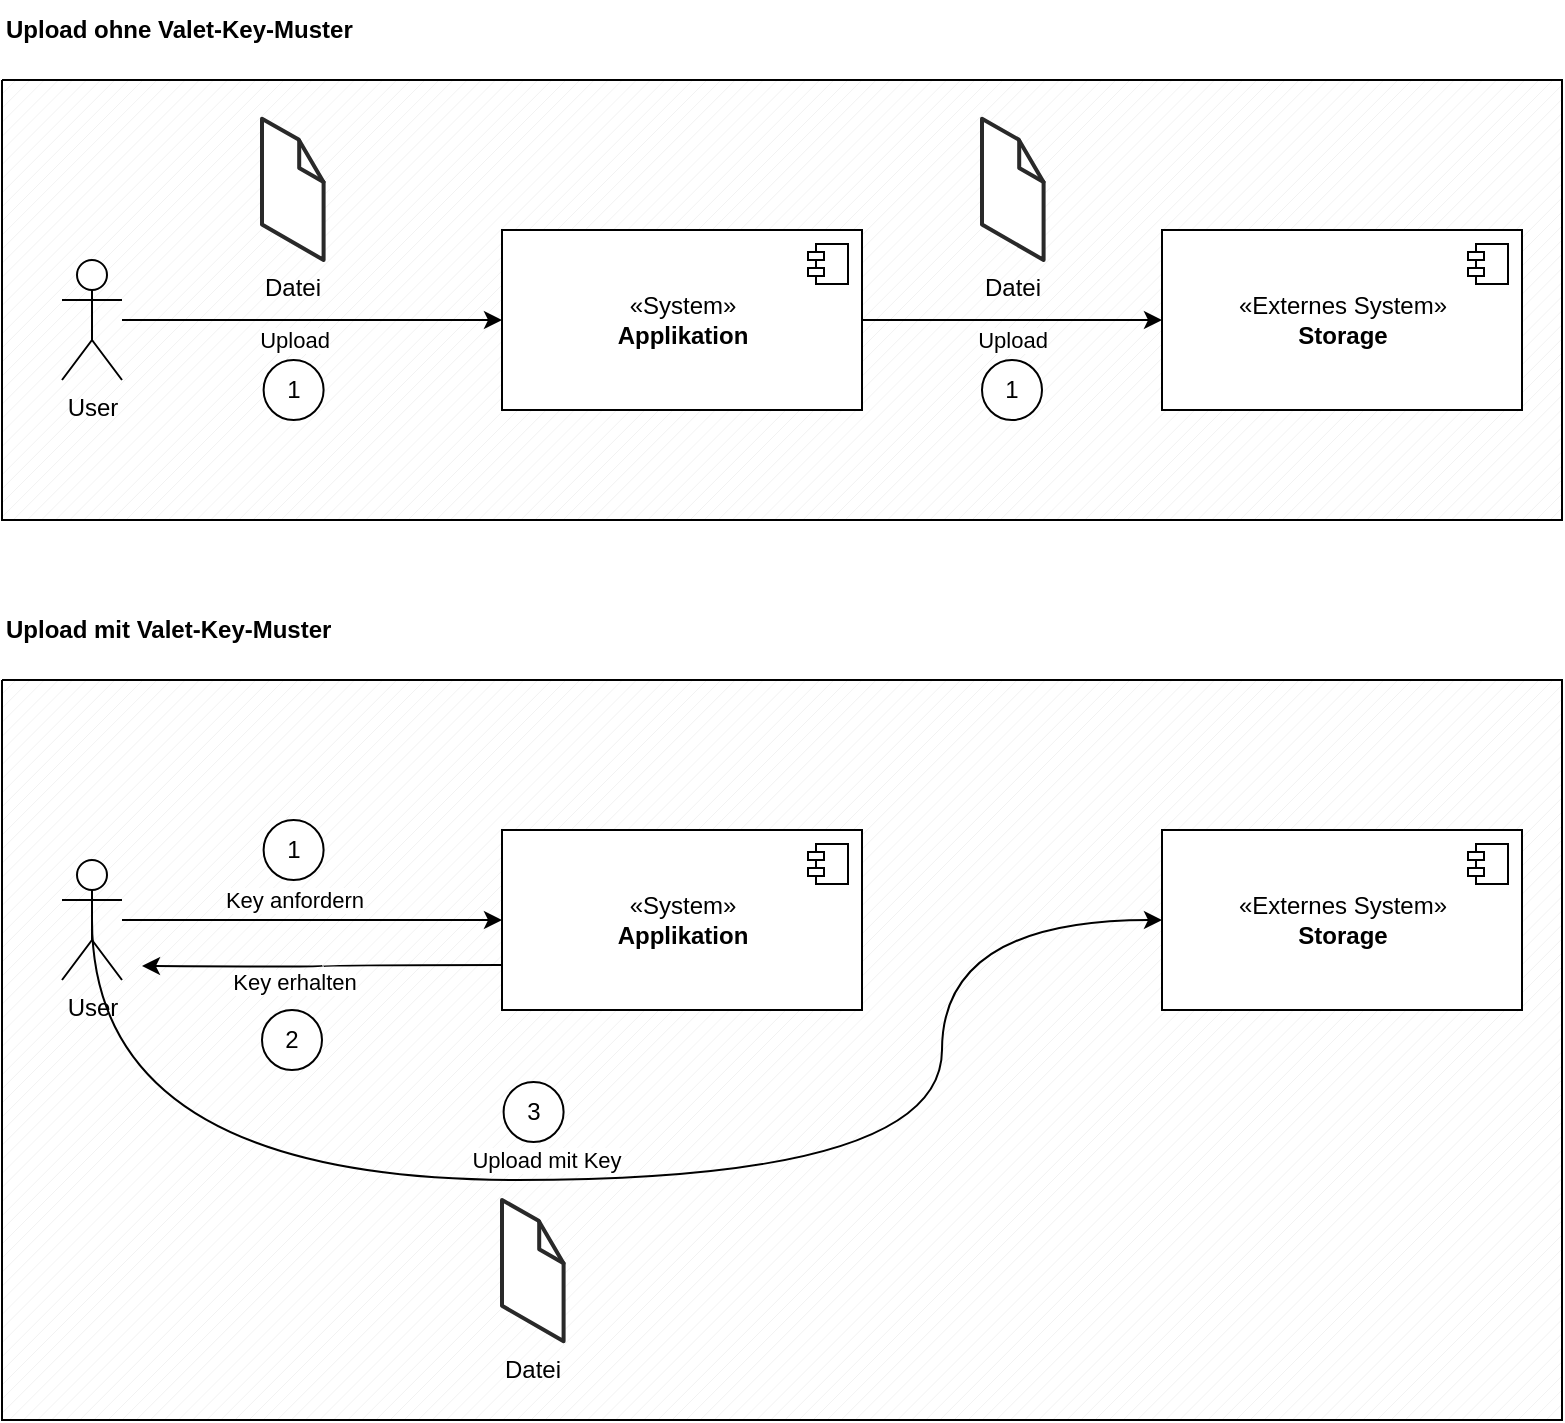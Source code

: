 <mxfile version="20.7.3" type="github">
  <diagram id="9fNUG1kYiO-ZahN_BbYV" name="Seite-1">
    <mxGraphModel dx="2266" dy="837" grid="1" gridSize="10" guides="1" tooltips="1" connect="1" arrows="1" fold="1" page="1" pageScale="1" pageWidth="827" pageHeight="1169" math="0" shadow="0">
      <root>
        <mxCell id="0" />
        <mxCell id="1" parent="0" />
        <mxCell id="gOGvkXnsRz0aLKvnI4ue-41" value="" style="verticalLabelPosition=bottom;verticalAlign=top;html=1;shape=mxgraph.basic.patternFillRect;fillStyle=diag;step=5;fillStrokeWidth=0.2;fillStrokeColor=#dddddd;" vertex="1" parent="1">
          <mxGeometry x="40" y="400" width="780" height="370" as="geometry" />
        </mxCell>
        <mxCell id="gOGvkXnsRz0aLKvnI4ue-13" value="" style="verticalLabelPosition=bottom;verticalAlign=top;html=1;shape=mxgraph.basic.patternFillRect;fillStyle=diag;step=5;fillStrokeWidth=0.2;fillStrokeColor=#dddddd;" vertex="1" parent="1">
          <mxGeometry x="40" y="100" width="780" height="220" as="geometry" />
        </mxCell>
        <mxCell id="gOGvkXnsRz0aLKvnI4ue-4" style="edgeStyle=orthogonalEdgeStyle;rounded=0;orthogonalLoop=1;jettySize=auto;html=1;entryX=0;entryY=0.5;entryDx=0;entryDy=0;" edge="1" parent="1" source="gOGvkXnsRz0aLKvnI4ue-1" target="gOGvkXnsRz0aLKvnI4ue-2">
          <mxGeometry relative="1" as="geometry" />
        </mxCell>
        <mxCell id="gOGvkXnsRz0aLKvnI4ue-5" value="Upload" style="edgeLabel;html=1;align=center;verticalAlign=middle;resizable=0;points=[];" vertex="1" connectable="0" parent="gOGvkXnsRz0aLKvnI4ue-4">
          <mxGeometry x="-0.202" y="-1" relative="1" as="geometry">
            <mxPoint x="10" y="9" as="offset" />
          </mxGeometry>
        </mxCell>
        <mxCell id="gOGvkXnsRz0aLKvnI4ue-1" value="User" style="shape=umlActor;verticalLabelPosition=bottom;verticalAlign=top;html=1;outlineConnect=0;" vertex="1" parent="1">
          <mxGeometry x="70" y="190" width="30" height="60" as="geometry" />
        </mxCell>
        <mxCell id="gOGvkXnsRz0aLKvnI4ue-10" value="" style="edgeStyle=orthogonalEdgeStyle;rounded=0;orthogonalLoop=1;jettySize=auto;html=1;endArrow=classic;endFill=1;" edge="1" parent="1" source="gOGvkXnsRz0aLKvnI4ue-2" target="gOGvkXnsRz0aLKvnI4ue-8">
          <mxGeometry relative="1" as="geometry" />
        </mxCell>
        <mxCell id="gOGvkXnsRz0aLKvnI4ue-37" value="Upload" style="edgeLabel;html=1;align=center;verticalAlign=middle;resizable=0;points=[];" vertex="1" connectable="0" parent="gOGvkXnsRz0aLKvnI4ue-10">
          <mxGeometry x="-0.36" y="-4" relative="1" as="geometry">
            <mxPoint x="27" y="6" as="offset" />
          </mxGeometry>
        </mxCell>
        <mxCell id="gOGvkXnsRz0aLKvnI4ue-2" value="«System»&lt;br&gt;&lt;b&gt;Applikation&lt;/b&gt;" style="html=1;dropTarget=0;" vertex="1" parent="1">
          <mxGeometry x="290" y="175" width="180" height="90" as="geometry" />
        </mxCell>
        <mxCell id="gOGvkXnsRz0aLKvnI4ue-3" value="" style="shape=module;jettyWidth=8;jettyHeight=4;" vertex="1" parent="gOGvkXnsRz0aLKvnI4ue-2">
          <mxGeometry x="1" width="20" height="20" relative="1" as="geometry">
            <mxPoint x="-27" y="7" as="offset" />
          </mxGeometry>
        </mxCell>
        <mxCell id="gOGvkXnsRz0aLKvnI4ue-6" value="Datei" style="verticalLabelPosition=bottom;html=1;verticalAlign=top;strokeWidth=1;align=center;outlineConnect=0;dashed=0;outlineConnect=0;shape=mxgraph.aws3d.file;aspect=fixed;strokeColor=#292929;" vertex="1" parent="1">
          <mxGeometry x="170" y="119.4" width="30.8" height="70.6" as="geometry" />
        </mxCell>
        <mxCell id="gOGvkXnsRz0aLKvnI4ue-8" value="«Externes System»&lt;br&gt;&lt;b&gt;Storage&lt;/b&gt;" style="html=1;dropTarget=0;" vertex="1" parent="1">
          <mxGeometry x="620" y="175" width="180" height="90" as="geometry" />
        </mxCell>
        <mxCell id="gOGvkXnsRz0aLKvnI4ue-9" value="" style="shape=module;jettyWidth=8;jettyHeight=4;" vertex="1" parent="gOGvkXnsRz0aLKvnI4ue-8">
          <mxGeometry x="1" width="20" height="20" relative="1" as="geometry">
            <mxPoint x="-27" y="7" as="offset" />
          </mxGeometry>
        </mxCell>
        <mxCell id="gOGvkXnsRz0aLKvnI4ue-11" value="Datei" style="verticalLabelPosition=bottom;html=1;verticalAlign=top;strokeWidth=1;align=center;outlineConnect=0;dashed=0;outlineConnect=0;shape=mxgraph.aws3d.file;aspect=fixed;strokeColor=#292929;" vertex="1" parent="1">
          <mxGeometry x="530" y="119.4" width="30.8" height="70.6" as="geometry" />
        </mxCell>
        <mxCell id="gOGvkXnsRz0aLKvnI4ue-12" value="Upload ohne Valet-Key-Muster" style="text;html=1;strokeColor=none;fillColor=none;align=left;verticalAlign=middle;whiteSpace=wrap;rounded=0;fontStyle=1" vertex="1" parent="1">
          <mxGeometry x="40" y="60" width="190" height="30" as="geometry" />
        </mxCell>
        <mxCell id="gOGvkXnsRz0aLKvnI4ue-14" value="1" style="ellipse;whiteSpace=wrap;html=1;aspect=fixed;" vertex="1" parent="1">
          <mxGeometry x="170.8" y="240" width="30" height="30" as="geometry" />
        </mxCell>
        <mxCell id="gOGvkXnsRz0aLKvnI4ue-20" style="edgeStyle=orthogonalEdgeStyle;rounded=0;orthogonalLoop=1;jettySize=auto;html=1;entryX=0;entryY=0.5;entryDx=0;entryDy=0;" edge="1" parent="1" source="gOGvkXnsRz0aLKvnI4ue-22" target="gOGvkXnsRz0aLKvnI4ue-24">
          <mxGeometry relative="1" as="geometry" />
        </mxCell>
        <mxCell id="gOGvkXnsRz0aLKvnI4ue-21" value="Key anfordern" style="edgeLabel;html=1;align=center;verticalAlign=middle;resizable=0;points=[];" vertex="1" connectable="0" parent="gOGvkXnsRz0aLKvnI4ue-20">
          <mxGeometry x="-0.202" y="-1" relative="1" as="geometry">
            <mxPoint x="10" y="-11" as="offset" />
          </mxGeometry>
        </mxCell>
        <mxCell id="gOGvkXnsRz0aLKvnI4ue-34" style="edgeStyle=orthogonalEdgeStyle;rounded=0;orthogonalLoop=1;jettySize=auto;html=1;exitX=0.5;exitY=0.5;exitDx=0;exitDy=0;exitPerimeter=0;entryX=0;entryY=0.5;entryDx=0;entryDy=0;endArrow=classic;endFill=1;curved=1;" edge="1" parent="1" source="gOGvkXnsRz0aLKvnI4ue-22" target="gOGvkXnsRz0aLKvnI4ue-27">
          <mxGeometry x="-0.007" y="-10" relative="1" as="geometry">
            <Array as="points">
              <mxPoint x="85" y="650" />
              <mxPoint x="510" y="650" />
              <mxPoint x="510" y="520" />
            </Array>
            <mxPoint as="offset" />
          </mxGeometry>
        </mxCell>
        <mxCell id="gOGvkXnsRz0aLKvnI4ue-35" value="Upload mit Key" style="edgeLabel;html=1;align=center;verticalAlign=middle;resizable=0;points=[];" vertex="1" connectable="0" parent="gOGvkXnsRz0aLKvnI4ue-34">
          <mxGeometry x="-0.197" y="4" relative="1" as="geometry">
            <mxPoint x="38" y="-6" as="offset" />
          </mxGeometry>
        </mxCell>
        <mxCell id="gOGvkXnsRz0aLKvnI4ue-22" value="User" style="shape=umlActor;verticalLabelPosition=bottom;verticalAlign=top;html=1;outlineConnect=0;" vertex="1" parent="1">
          <mxGeometry x="70" y="490" width="30" height="60" as="geometry" />
        </mxCell>
        <mxCell id="gOGvkXnsRz0aLKvnI4ue-38" style="edgeStyle=orthogonalEdgeStyle;curved=1;rounded=0;orthogonalLoop=1;jettySize=auto;html=1;exitX=0;exitY=0.75;exitDx=0;exitDy=0;endArrow=classic;endFill=1;" edge="1" parent="1" source="gOGvkXnsRz0aLKvnI4ue-24">
          <mxGeometry relative="1" as="geometry">
            <mxPoint x="110" y="543" as="targetPoint" />
          </mxGeometry>
        </mxCell>
        <mxCell id="gOGvkXnsRz0aLKvnI4ue-39" value="Key erhalten" style="edgeLabel;html=1;align=center;verticalAlign=middle;resizable=0;points=[];" vertex="1" connectable="0" parent="gOGvkXnsRz0aLKvnI4ue-38">
          <mxGeometry x="-0.114" y="-2" relative="1" as="geometry">
            <mxPoint x="-24" y="10" as="offset" />
          </mxGeometry>
        </mxCell>
        <mxCell id="gOGvkXnsRz0aLKvnI4ue-24" value="«System»&lt;br&gt;&lt;b&gt;Applikation&lt;/b&gt;" style="html=1;dropTarget=0;" vertex="1" parent="1">
          <mxGeometry x="290" y="475" width="180" height="90" as="geometry" />
        </mxCell>
        <mxCell id="gOGvkXnsRz0aLKvnI4ue-25" value="" style="shape=module;jettyWidth=8;jettyHeight=4;" vertex="1" parent="gOGvkXnsRz0aLKvnI4ue-24">
          <mxGeometry x="1" width="20" height="20" relative="1" as="geometry">
            <mxPoint x="-27" y="7" as="offset" />
          </mxGeometry>
        </mxCell>
        <mxCell id="gOGvkXnsRz0aLKvnI4ue-27" value="«Externes System»&lt;br&gt;&lt;b&gt;Storage&lt;/b&gt;" style="html=1;dropTarget=0;" vertex="1" parent="1">
          <mxGeometry x="620" y="475" width="180" height="90" as="geometry" />
        </mxCell>
        <mxCell id="gOGvkXnsRz0aLKvnI4ue-28" value="" style="shape=module;jettyWidth=8;jettyHeight=4;" vertex="1" parent="gOGvkXnsRz0aLKvnI4ue-27">
          <mxGeometry x="1" width="20" height="20" relative="1" as="geometry">
            <mxPoint x="-27" y="7" as="offset" />
          </mxGeometry>
        </mxCell>
        <mxCell id="gOGvkXnsRz0aLKvnI4ue-29" value="Datei" style="verticalLabelPosition=bottom;html=1;verticalAlign=top;strokeWidth=1;align=center;outlineConnect=0;dashed=0;outlineConnect=0;shape=mxgraph.aws3d.file;aspect=fixed;strokeColor=#292929;" vertex="1" parent="1">
          <mxGeometry x="290" y="660" width="30.8" height="70.6" as="geometry" />
        </mxCell>
        <mxCell id="gOGvkXnsRz0aLKvnI4ue-30" value="Upload mit Valet-Key-Muster" style="text;html=1;strokeColor=none;fillColor=none;align=left;verticalAlign=middle;whiteSpace=wrap;rounded=0;fontStyle=1" vertex="1" parent="1">
          <mxGeometry x="40" y="360" width="190" height="30" as="geometry" />
        </mxCell>
        <mxCell id="gOGvkXnsRz0aLKvnI4ue-31" value="1" style="ellipse;whiteSpace=wrap;html=1;aspect=fixed;" vertex="1" parent="1">
          <mxGeometry x="170.8" y="470" width="30" height="30" as="geometry" />
        </mxCell>
        <mxCell id="gOGvkXnsRz0aLKvnI4ue-32" value="2" style="ellipse;whiteSpace=wrap;html=1;aspect=fixed;" vertex="1" parent="1">
          <mxGeometry x="170" y="565" width="30" height="30" as="geometry" />
        </mxCell>
        <mxCell id="gOGvkXnsRz0aLKvnI4ue-36" value="1" style="ellipse;whiteSpace=wrap;html=1;aspect=fixed;" vertex="1" parent="1">
          <mxGeometry x="530" y="240" width="30" height="30" as="geometry" />
        </mxCell>
        <mxCell id="gOGvkXnsRz0aLKvnI4ue-40" value="3" style="ellipse;whiteSpace=wrap;html=1;aspect=fixed;" vertex="1" parent="1">
          <mxGeometry x="290.8" y="601" width="30" height="30" as="geometry" />
        </mxCell>
      </root>
    </mxGraphModel>
  </diagram>
</mxfile>
